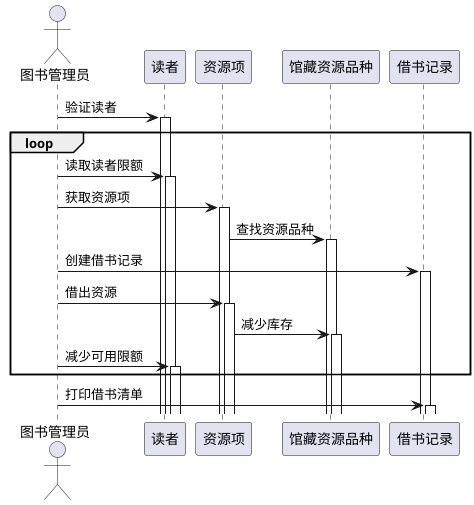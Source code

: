 @startuml
    actor 图书管理员
    participant 读者
    participant 资源项
    participant 馆藏资源品种
    participant 借书记录

    图书管理员 -> 读者:验证读者
    activate 读者
    loop
    图书管理员 -> 读者:读取读者限额
    activate 读者
    图书管理员 -> 资源项:获取资源项
    activate 资源项
    资源项 -> 馆藏资源品种:查找资源品种
    activate 馆藏资源品种
    图书管理员 ->借书记录:创建借书记录
    activate 借书记录
    图书管理员 ->资源项:借出资源
    activate 资源项
    资源项 ->馆藏资源品种:减少库存
    activate 馆藏资源品种
    图书管理员 ->读者:减少可用限额
    activate 读者
    end
    图书管理员->借书记录:打印借书清单
    activate 借书记录
    @enduml
